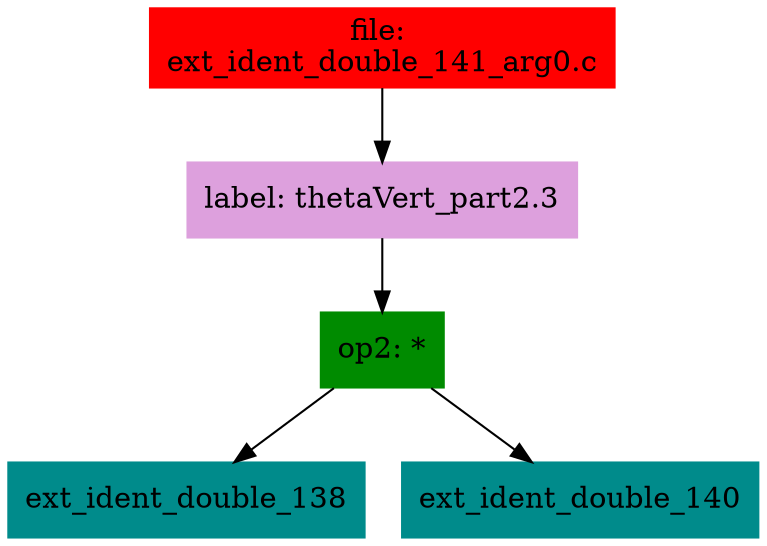 digraph G {
node [shape=box]

0 [label="file: 
ext_ident_double_141_arg0.c",color=red, style=filled]
1 [label="label: thetaVert_part2.3",color=plum, style=filled]
0 -> 1
2 [label="op2: *",color=green4, style=filled]
1 -> 2
3 [label="ext_ident_double_138",color=cyan4, style=filled]
2 -> 3
22 [label="ext_ident_double_140",color=cyan4, style=filled]
2 -> 22


}

